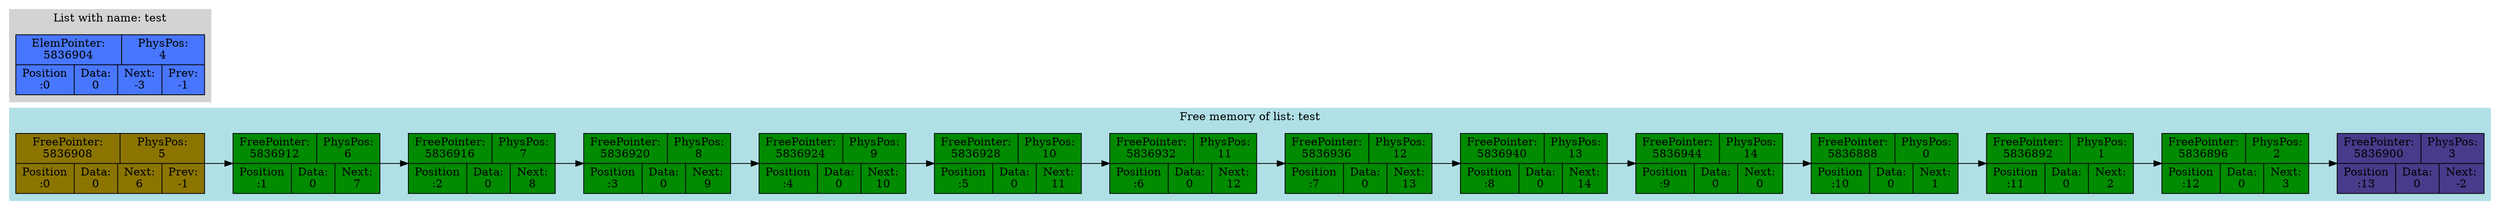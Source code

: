 digraph G{
subgraph clustermem {
style=filled;
color=powderblue;
f0 [shape=record, label="{FreePointer:\n5836908 | PhysPos:\n5 } | {Position\n:0 | Data:\n0 | Next:\n6 | Prev:\n-1}",style="filled",fillcolor="gold4"];
f0->f1
f1 [shape=record, label="{FreePointer:\n5836912 | PhysPos:\n6 } | {Position\n:1 | Data:\n0 | Next:\n7}",style="filled",fillcolor="green4"];
f1->f2
f2 [shape=record, label="{FreePointer:\n5836916 | PhysPos:\n7 } | {Position\n:2 | Data:\n0 | Next:\n8}",style="filled",fillcolor="green4"];
f2->f3
f3 [shape=record, label="{FreePointer:\n5836920 | PhysPos:\n8 } | {Position\n:3 | Data:\n0 | Next:\n9}",style="filled",fillcolor="green4"];
f3->f4
f4 [shape=record, label="{FreePointer:\n5836924 | PhysPos:\n9 } | {Position\n:4 | Data:\n0 | Next:\n10}",style="filled",fillcolor="green4"];
f4->f5
f5 [shape=record, label="{FreePointer:\n5836928 | PhysPos:\n10 } | {Position\n:5 | Data:\n0 | Next:\n11}",style="filled",fillcolor="green4"];
f5->f6
f6 [shape=record, label="{FreePointer:\n5836932 | PhysPos:\n11 } | {Position\n:6 | Data:\n0 | Next:\n12}",style="filled",fillcolor="green4"];
f6->f7
f7 [shape=record, label="{FreePointer:\n5836936 | PhysPos:\n12 } | {Position\n:7 | Data:\n0 | Next:\n13}",style="filled",fillcolor="green4"];
f7->f8
f8 [shape=record, label="{FreePointer:\n5836940 | PhysPos:\n13 } | {Position\n:8 | Data:\n0 | Next:\n14}",style="filled",fillcolor="green4"];
f8->f9
f9 [shape=record, label="{FreePointer:\n5836944 | PhysPos:\n14 } | {Position\n:9 | Data:\n0 | Next:\n0}",style="filled",fillcolor="green4"];
f9->f10
f10 [shape=record, label="{FreePointer:\n5836888 | PhysPos:\n0 } | {Position\n:10 | Data:\n0 | Next:\n1}",style="filled",fillcolor="green4"];
f10->f11
f11 [shape=record, label="{FreePointer:\n5836892 | PhysPos:\n1 } | {Position\n:11 | Data:\n0 | Next:\n2}",style="filled",fillcolor="green4"];
f11->f12
f12 [shape=record, label="{FreePointer:\n5836896 | PhysPos:\n2 } | {Position\n:12 | Data:\n0 | Next:\n3}",style="filled",fillcolor="green4"];
f12->f13
f13 [shape=record, label="{FreePointer:\n5836900 | PhysPos:\n3 } | {Position\n:13 | Data:\n0 | Next:\n-2}",style="filled",fillcolor="slateblue4"];
label = "Free memory of list: test"}
rankdir=LR;
subgraph clusterlist {
style=filled;
color=lightgrey;
0 [shape=record, label="{ElemPointer:\n5836904 | PhysPos:\n4 } | {Position\n:0 | Data:\n0 | Next:\n-3 | Prev:\n-1}",style="filled",fillcolor="gold2"];
0 [shape=record, label="{ElemPointer:\n5836904 | PhysPos:\n4 }  | {Position\n:0 | Data:\n0 | Next:\n-3 | Prev:\n-1}",style="filled",fillcolor="royalblue1"];
label = "List with name: test"}
}

